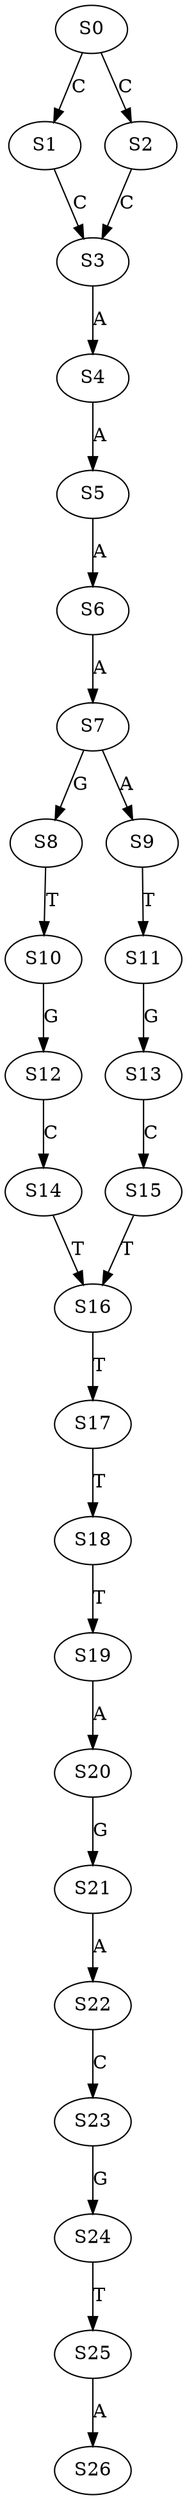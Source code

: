 strict digraph  {
	S0 -> S1 [ label = C ];
	S0 -> S2 [ label = C ];
	S1 -> S3 [ label = C ];
	S2 -> S3 [ label = C ];
	S3 -> S4 [ label = A ];
	S4 -> S5 [ label = A ];
	S5 -> S6 [ label = A ];
	S6 -> S7 [ label = A ];
	S7 -> S8 [ label = G ];
	S7 -> S9 [ label = A ];
	S8 -> S10 [ label = T ];
	S9 -> S11 [ label = T ];
	S10 -> S12 [ label = G ];
	S11 -> S13 [ label = G ];
	S12 -> S14 [ label = C ];
	S13 -> S15 [ label = C ];
	S14 -> S16 [ label = T ];
	S15 -> S16 [ label = T ];
	S16 -> S17 [ label = T ];
	S17 -> S18 [ label = T ];
	S18 -> S19 [ label = T ];
	S19 -> S20 [ label = A ];
	S20 -> S21 [ label = G ];
	S21 -> S22 [ label = A ];
	S22 -> S23 [ label = C ];
	S23 -> S24 [ label = G ];
	S24 -> S25 [ label = T ];
	S25 -> S26 [ label = A ];
}
